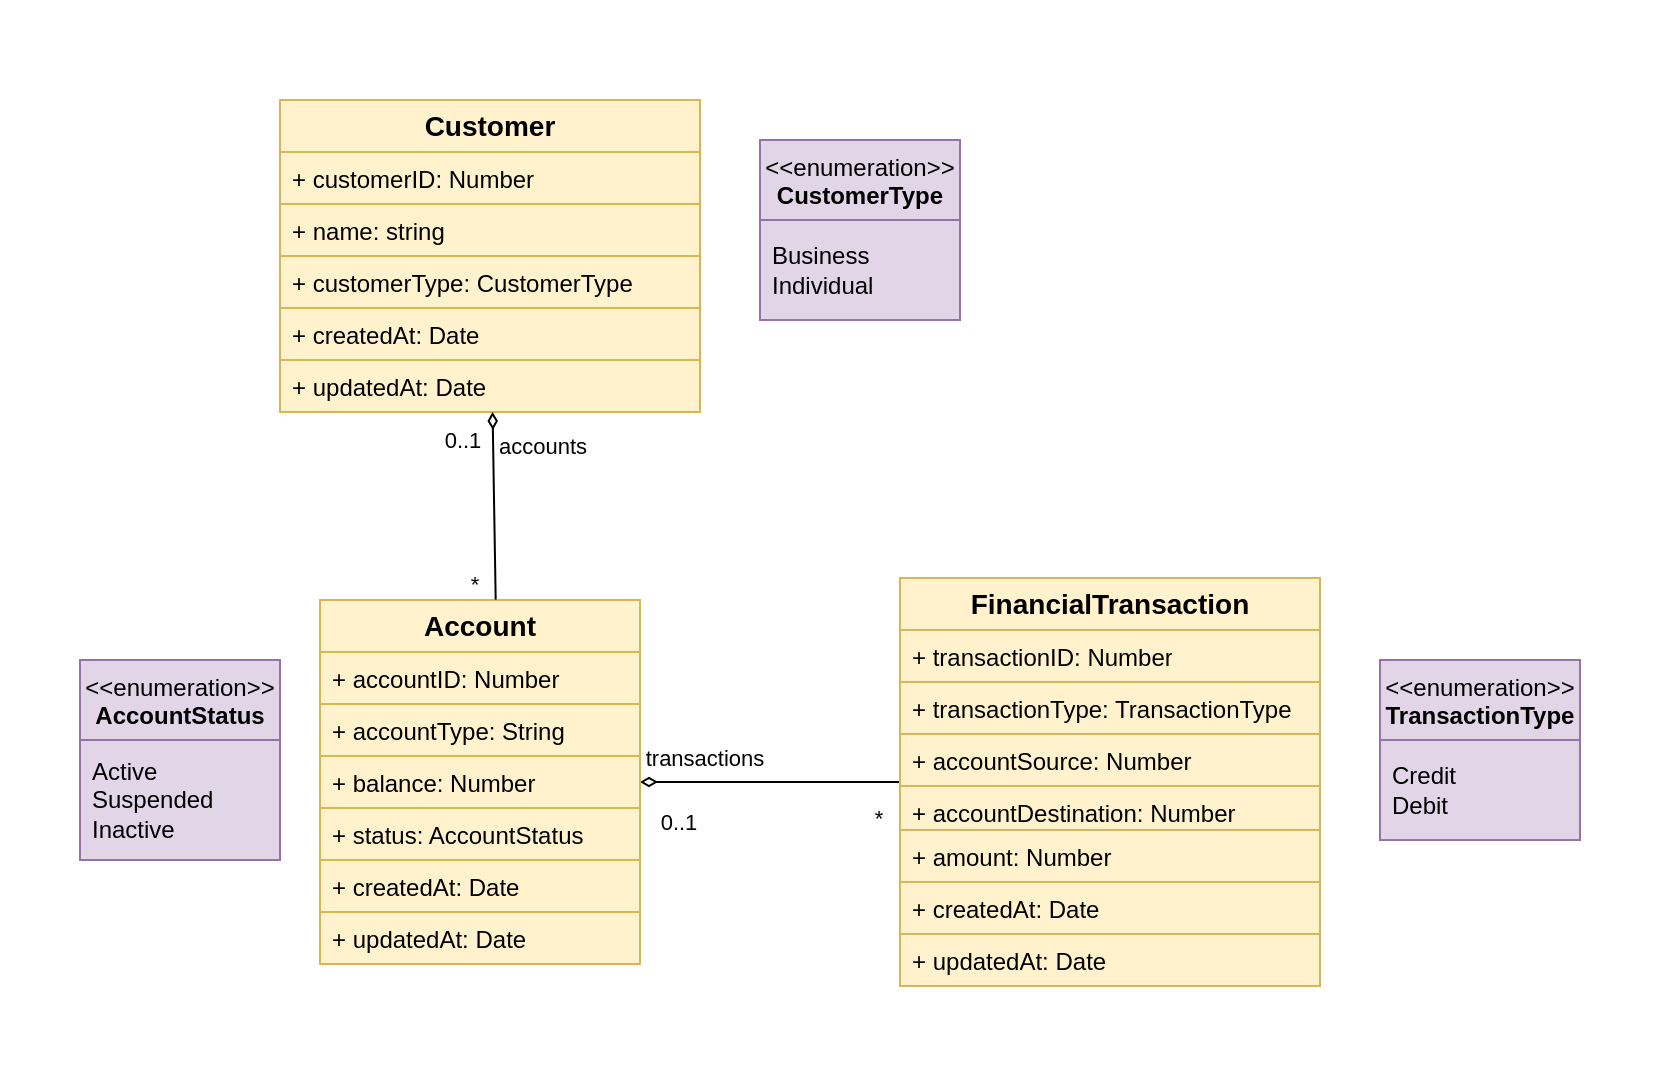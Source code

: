 <mxfile version="24.4.8" type="device">
  <diagram id="IxwTBBVQ0J26kDZkjqDD" name="beapizer-test">
    <mxGraphModel dx="1223" dy="629" grid="1" gridSize="10" guides="1" tooltips="1" connect="1" arrows="1" fold="1" page="1" pageScale="1" pageWidth="1169" pageHeight="827" math="0" shadow="0">
      <root>
        <mxCell id="0" />
        <mxCell id="1" parent="0" />
        <mxCell id="fgsNIFmgVS2cKj3G5Hwi-38" value="" style="rounded=1;whiteSpace=wrap;html=1;fillColor=default;strokeColor=none;" parent="1" vertex="1">
          <mxGeometry x="10" y="10" width="830" height="540" as="geometry" />
        </mxCell>
        <mxCell id="fgsNIFmgVS2cKj3G5Hwi-4" value="Customer" style="swimlane;fontStyle=1;childLayout=stackLayout;horizontal=1;startSize=26;fillColor=#fff2cc;horizontalStack=0;resizeParent=1;resizeParentMax=0;resizeLast=0;collapsible=1;marginBottom=0;whiteSpace=wrap;html=1;strokeColor=#d6b656;fontSize=14;" parent="1" vertex="1">
          <mxGeometry x="150" y="60" width="210" height="156" as="geometry" />
        </mxCell>
        <mxCell id="fgsNIFmgVS2cKj3G5Hwi-5" value="+ customerID: Number" style="text;strokeColor=#d6b656;fillColor=#fff2cc;align=left;verticalAlign=top;spacingLeft=4;spacingRight=4;overflow=hidden;rotatable=0;points=[[0,0.5],[1,0.5]];portConstraint=eastwest;whiteSpace=wrap;html=1;" parent="fgsNIFmgVS2cKj3G5Hwi-4" vertex="1">
          <mxGeometry y="26" width="210" height="26" as="geometry" />
        </mxCell>
        <mxCell id="fgsNIFmgVS2cKj3G5Hwi-6" value="+ name: string" style="text;strokeColor=#d6b656;fillColor=#fff2cc;align=left;verticalAlign=top;spacingLeft=4;spacingRight=4;overflow=hidden;rotatable=0;points=[[0,0.5],[1,0.5]];portConstraint=eastwest;whiteSpace=wrap;html=1;" parent="fgsNIFmgVS2cKj3G5Hwi-4" vertex="1">
          <mxGeometry y="52" width="210" height="26" as="geometry" />
        </mxCell>
        <mxCell id="1JP31DHc4i8i_KxSjtHE-9" value="+ customerType: CustomerType" style="text;strokeColor=#d6b656;fillColor=#fff2cc;align=left;verticalAlign=top;spacingLeft=4;spacingRight=4;overflow=hidden;rotatable=0;points=[[0,0.5],[1,0.5]];portConstraint=eastwest;whiteSpace=wrap;html=1;" parent="fgsNIFmgVS2cKj3G5Hwi-4" vertex="1">
          <mxGeometry y="78" width="210" height="26" as="geometry" />
        </mxCell>
        <mxCell id="1JP31DHc4i8i_KxSjtHE-10" value="+ createdAt: Date" style="text;strokeColor=#d6b656;fillColor=#fff2cc;align=left;verticalAlign=top;spacingLeft=4;spacingRight=4;overflow=hidden;rotatable=0;points=[[0,0.5],[1,0.5]];portConstraint=eastwest;whiteSpace=wrap;html=1;" parent="fgsNIFmgVS2cKj3G5Hwi-4" vertex="1">
          <mxGeometry y="104" width="210" height="26" as="geometry" />
        </mxCell>
        <mxCell id="fgsNIFmgVS2cKj3G5Hwi-7" value="+ updatedAt: Date" style="text;strokeColor=#d6b656;fillColor=#fff2cc;align=left;verticalAlign=top;spacingLeft=4;spacingRight=4;overflow=hidden;rotatable=0;points=[[0,0.5],[1,0.5]];portConstraint=eastwest;whiteSpace=wrap;html=1;" parent="fgsNIFmgVS2cKj3G5Hwi-4" vertex="1">
          <mxGeometry y="130" width="210" height="26" as="geometry" />
        </mxCell>
        <mxCell id="fgsNIFmgVS2cKj3G5Hwi-23" style="edgeStyle=orthogonalEdgeStyle;rounded=0;orthogonalLoop=1;jettySize=auto;html=1;endArrow=none;endFill=0;startArrow=diamondThin;startFill=0;" parent="1" source="fgsNIFmgVS2cKj3G5Hwi-8" target="fgsNIFmgVS2cKj3G5Hwi-12" edge="1">
          <mxGeometry relative="1" as="geometry" />
        </mxCell>
        <mxCell id="fgsNIFmgVS2cKj3G5Hwi-30" value="0..1" style="edgeLabel;html=1;align=center;verticalAlign=middle;resizable=0;points=[];" parent="fgsNIFmgVS2cKj3G5Hwi-23" vertex="1" connectable="0">
          <mxGeometry x="-0.706" y="-1" relative="1" as="geometry">
            <mxPoint y="19" as="offset" />
          </mxGeometry>
        </mxCell>
        <mxCell id="fgsNIFmgVS2cKj3G5Hwi-31" value="*" style="edgeLabel;html=1;align=center;verticalAlign=middle;resizable=0;points=[];" parent="fgsNIFmgVS2cKj3G5Hwi-23" vertex="1" connectable="0">
          <mxGeometry x="0.778" y="1" relative="1" as="geometry">
            <mxPoint x="3" y="19" as="offset" />
          </mxGeometry>
        </mxCell>
        <mxCell id="fgsNIFmgVS2cKj3G5Hwi-33" value="transactions" style="edgeLabel;html=1;align=center;verticalAlign=middle;resizable=0;points=[];" parent="fgsNIFmgVS2cKj3G5Hwi-23" vertex="1" connectable="0">
          <mxGeometry x="-0.672" y="2" relative="1" as="geometry">
            <mxPoint x="10" y="-10" as="offset" />
          </mxGeometry>
        </mxCell>
        <mxCell id="fgsNIFmgVS2cKj3G5Hwi-8" value="Account" style="swimlane;fontStyle=1;childLayout=stackLayout;horizontal=1;startSize=26;fillColor=#fff2cc;horizontalStack=0;resizeParent=1;resizeParentMax=0;resizeLast=0;collapsible=1;marginBottom=0;whiteSpace=wrap;html=1;strokeColor=#d6b656;fontSize=14;" parent="1" vertex="1">
          <mxGeometry x="170" y="310" width="160" height="182" as="geometry" />
        </mxCell>
        <mxCell id="fgsNIFmgVS2cKj3G5Hwi-9" value="+ accountID: Number" style="text;strokeColor=#d6b656;fillColor=#fff2cc;align=left;verticalAlign=top;spacingLeft=4;spacingRight=4;overflow=hidden;rotatable=0;points=[[0,0.5],[1,0.5]];portConstraint=eastwest;whiteSpace=wrap;html=1;" parent="fgsNIFmgVS2cKj3G5Hwi-8" vertex="1">
          <mxGeometry y="26" width="160" height="26" as="geometry" />
        </mxCell>
        <mxCell id="fgsNIFmgVS2cKj3G5Hwi-10" value="+ accountType: String" style="text;strokeColor=#d6b656;fillColor=#fff2cc;align=left;verticalAlign=top;spacingLeft=4;spacingRight=4;overflow=hidden;rotatable=0;points=[[0,0.5],[1,0.5]];portConstraint=eastwest;whiteSpace=wrap;html=1;" parent="fgsNIFmgVS2cKj3G5Hwi-8" vertex="1">
          <mxGeometry y="52" width="160" height="26" as="geometry" />
        </mxCell>
        <mxCell id="fgsNIFmgVS2cKj3G5Hwi-34" value="+ balance: Number" style="text;strokeColor=#d6b656;fillColor=#fff2cc;align=left;verticalAlign=top;spacingLeft=4;spacingRight=4;overflow=hidden;rotatable=0;points=[[0,0.5],[1,0.5]];portConstraint=eastwest;whiteSpace=wrap;html=1;" parent="fgsNIFmgVS2cKj3G5Hwi-8" vertex="1">
          <mxGeometry y="78" width="160" height="26" as="geometry" />
        </mxCell>
        <mxCell id="fgsNIFmgVS2cKj3G5Hwi-11" value="+ status: AccountStatus" style="text;strokeColor=#d6b656;fillColor=#fff2cc;align=left;verticalAlign=top;spacingLeft=4;spacingRight=4;overflow=hidden;rotatable=0;points=[[0,0.5],[1,0.5]];portConstraint=eastwest;whiteSpace=wrap;html=1;" parent="fgsNIFmgVS2cKj3G5Hwi-8" vertex="1">
          <mxGeometry y="104" width="160" height="26" as="geometry" />
        </mxCell>
        <mxCell id="1JP31DHc4i8i_KxSjtHE-8" value="+ createdAt: Date" style="text;strokeColor=#d6b656;fillColor=#fff2cc;align=left;verticalAlign=top;spacingLeft=4;spacingRight=4;overflow=hidden;rotatable=0;points=[[0,0.5],[1,0.5]];portConstraint=eastwest;whiteSpace=wrap;html=1;" parent="fgsNIFmgVS2cKj3G5Hwi-8" vertex="1">
          <mxGeometry y="130" width="160" height="26" as="geometry" />
        </mxCell>
        <mxCell id="1JP31DHc4i8i_KxSjtHE-1" value="+ updatedAt: Date" style="text;strokeColor=#d6b656;fillColor=#fff2cc;align=left;verticalAlign=top;spacingLeft=4;spacingRight=4;overflow=hidden;rotatable=0;points=[[0,0.5],[1,0.5]];portConstraint=eastwest;whiteSpace=wrap;html=1;" parent="fgsNIFmgVS2cKj3G5Hwi-8" vertex="1">
          <mxGeometry y="156" width="160" height="26" as="geometry" />
        </mxCell>
        <mxCell id="fgsNIFmgVS2cKj3G5Hwi-12" value="FinancialTransaction" style="swimlane;fontStyle=1;childLayout=stackLayout;horizontal=1;startSize=26;fillColor=#fff2cc;horizontalStack=0;resizeParent=1;resizeParentMax=0;resizeLast=0;collapsible=1;marginBottom=0;whiteSpace=wrap;html=1;strokeColor=#d6b656;fontSize=14;" parent="1" vertex="1">
          <mxGeometry x="460" y="299" width="210" height="204" as="geometry" />
        </mxCell>
        <mxCell id="fgsNIFmgVS2cKj3G5Hwi-13" value="+ transactionID: Number" style="text;strokeColor=#d6b656;fillColor=#fff2cc;align=left;verticalAlign=top;spacingLeft=4;spacingRight=4;overflow=hidden;rotatable=0;points=[[0,0.5],[1,0.5]];portConstraint=eastwest;whiteSpace=wrap;html=1;" parent="fgsNIFmgVS2cKj3G5Hwi-12" vertex="1">
          <mxGeometry y="26" width="210" height="26" as="geometry" />
        </mxCell>
        <mxCell id="fgsNIFmgVS2cKj3G5Hwi-14" value="+ transactionType: TransactionType" style="text;strokeColor=#d6b656;fillColor=#fff2cc;align=left;verticalAlign=top;spacingLeft=4;spacingRight=4;overflow=hidden;rotatable=0;points=[[0,0.5],[1,0.5]];portConstraint=eastwest;whiteSpace=wrap;html=1;" parent="fgsNIFmgVS2cKj3G5Hwi-12" vertex="1">
          <mxGeometry y="52" width="210" height="26" as="geometry" />
        </mxCell>
        <mxCell id="fgsNIFmgVS2cKj3G5Hwi-19" value="+ accountSource: Number" style="text;strokeColor=#d6b656;fillColor=#fff2cc;align=left;verticalAlign=top;spacingLeft=4;spacingRight=4;overflow=hidden;rotatable=0;points=[[0,0.5],[1,0.5]];portConstraint=eastwest;whiteSpace=wrap;html=1;" parent="fgsNIFmgVS2cKj3G5Hwi-12" vertex="1">
          <mxGeometry y="78" width="210" height="26" as="geometry" />
        </mxCell>
        <mxCell id="fgsNIFmgVS2cKj3G5Hwi-18" value="+ accountDestination: Number" style="text;strokeColor=#d6b656;fillColor=#fff2cc;align=left;verticalAlign=top;spacingLeft=4;spacingRight=4;overflow=hidden;rotatable=0;points=[[0,0.5],[1,0.5]];portConstraint=eastwest;whiteSpace=wrap;html=1;" parent="fgsNIFmgVS2cKj3G5Hwi-12" vertex="1">
          <mxGeometry y="104" width="210" height="22" as="geometry" />
        </mxCell>
        <mxCell id="1JP31DHc4i8i_KxSjtHE-11" value="+ amount: Number" style="text;strokeColor=#d6b656;fillColor=#fff2cc;align=left;verticalAlign=top;spacingLeft=4;spacingRight=4;overflow=hidden;rotatable=0;points=[[0,0.5],[1,0.5]];portConstraint=eastwest;whiteSpace=wrap;html=1;" parent="fgsNIFmgVS2cKj3G5Hwi-12" vertex="1">
          <mxGeometry y="126" width="210" height="26" as="geometry" />
        </mxCell>
        <mxCell id="1JP31DHc4i8i_KxSjtHE-12" value="+ createdAt: Date" style="text;strokeColor=#d6b656;fillColor=#fff2cc;align=left;verticalAlign=top;spacingLeft=4;spacingRight=4;overflow=hidden;rotatable=0;points=[[0,0.5],[1,0.5]];portConstraint=eastwest;whiteSpace=wrap;html=1;" parent="fgsNIFmgVS2cKj3G5Hwi-12" vertex="1">
          <mxGeometry y="152" width="210" height="26" as="geometry" />
        </mxCell>
        <mxCell id="fgsNIFmgVS2cKj3G5Hwi-15" value="+ updatedAt: Date" style="text;strokeColor=#d6b656;fillColor=#fff2cc;align=left;verticalAlign=top;spacingLeft=4;spacingRight=4;overflow=hidden;rotatable=0;points=[[0,0.5],[1,0.5]];portConstraint=eastwest;whiteSpace=wrap;html=1;" parent="fgsNIFmgVS2cKj3G5Hwi-12" vertex="1">
          <mxGeometry y="178" width="210" height="26" as="geometry" />
        </mxCell>
        <mxCell id="fgsNIFmgVS2cKj3G5Hwi-16" value="&amp;lt;&amp;lt;enumeration&amp;gt;&amp;gt;&lt;br&gt;&lt;b&gt;TransactionType&lt;/b&gt;" style="swimlane;fontStyle=0;align=center;verticalAlign=top;childLayout=stackLayout;horizontal=1;startSize=40;horizontalStack=0;resizeParent=1;resizeParentMax=0;resizeLast=0;collapsible=0;marginBottom=0;html=1;whiteSpace=wrap;fillColor=#e1d5e7;strokeColor=#9673a6;" parent="1" vertex="1">
          <mxGeometry x="700" y="340" width="100" height="90" as="geometry" />
        </mxCell>
        <mxCell id="fgsNIFmgVS2cKj3G5Hwi-26" value="Credit&lt;br&gt;Debit" style="text;html=1;strokeColor=#9673a6;fillColor=#e1d5e7;align=left;verticalAlign=middle;spacingLeft=4;spacingRight=4;overflow=hidden;rotatable=0;points=[[0,0.5],[1,0.5]];portConstraint=eastwest;whiteSpace=wrap;" parent="fgsNIFmgVS2cKj3G5Hwi-16" vertex="1">
          <mxGeometry y="40" width="100" height="50" as="geometry" />
        </mxCell>
        <mxCell id="fgsNIFmgVS2cKj3G5Hwi-20" value="&amp;lt;&amp;lt;enumeration&amp;gt;&amp;gt;&lt;br&gt;&lt;b&gt;CustomerType&lt;/b&gt;" style="swimlane;fontStyle=0;align=center;verticalAlign=top;childLayout=stackLayout;horizontal=1;startSize=40;horizontalStack=0;resizeParent=1;resizeParentMax=0;resizeLast=0;collapsible=0;marginBottom=0;html=1;whiteSpace=wrap;fillColor=#e1d5e7;strokeColor=#9673a6;" parent="1" vertex="1">
          <mxGeometry x="390" y="80" width="100" height="90" as="geometry" />
        </mxCell>
        <mxCell id="fgsNIFmgVS2cKj3G5Hwi-27" value="Business&lt;br&gt;Individual" style="text;html=1;strokeColor=#9673a6;fillColor=#e1d5e7;align=left;verticalAlign=middle;spacingLeft=4;spacingRight=4;overflow=hidden;rotatable=0;points=[[0,0.5],[1,0.5]];portConstraint=eastwest;whiteSpace=wrap;" parent="fgsNIFmgVS2cKj3G5Hwi-20" vertex="1">
          <mxGeometry y="40" width="100" height="50" as="geometry" />
        </mxCell>
        <mxCell id="fgsNIFmgVS2cKj3G5Hwi-22" style="rounded=0;orthogonalLoop=1;jettySize=auto;html=1;entryX=0.549;entryY=-0.001;entryDx=0;entryDy=0;entryPerimeter=0;endArrow=none;endFill=0;startArrow=diamondThin;startFill=0;" parent="1" source="fgsNIFmgVS2cKj3G5Hwi-4" target="fgsNIFmgVS2cKj3G5Hwi-8" edge="1">
          <mxGeometry relative="1" as="geometry" />
        </mxCell>
        <mxCell id="fgsNIFmgVS2cKj3G5Hwi-28" value="0..1" style="edgeLabel;html=1;align=center;verticalAlign=middle;resizable=0;points=[];" parent="fgsNIFmgVS2cKj3G5Hwi-22" vertex="1" connectable="0">
          <mxGeometry x="-0.702" y="-1" relative="1" as="geometry">
            <mxPoint x="-15" as="offset" />
          </mxGeometry>
        </mxCell>
        <mxCell id="fgsNIFmgVS2cKj3G5Hwi-29" value="*" style="edgeLabel;html=1;align=center;verticalAlign=middle;resizable=0;points=[];" parent="fgsNIFmgVS2cKj3G5Hwi-22" vertex="1" connectable="0">
          <mxGeometry x="0.695" relative="1" as="geometry">
            <mxPoint x="-11" y="6" as="offset" />
          </mxGeometry>
        </mxCell>
        <mxCell id="fgsNIFmgVS2cKj3G5Hwi-32" value="accounts" style="edgeLabel;html=1;align=center;verticalAlign=middle;resizable=0;points=[];" parent="fgsNIFmgVS2cKj3G5Hwi-22" vertex="1" connectable="0">
          <mxGeometry x="-0.646" y="-1" relative="1" as="geometry">
            <mxPoint x="25" as="offset" />
          </mxGeometry>
        </mxCell>
        <mxCell id="fgsNIFmgVS2cKj3G5Hwi-35" value="&amp;lt;&amp;lt;enumeration&amp;gt;&amp;gt;&lt;br&gt;&lt;b&gt;AccountStatus&lt;/b&gt;" style="swimlane;fontStyle=0;align=center;verticalAlign=top;childLayout=stackLayout;horizontal=1;startSize=40;horizontalStack=0;resizeParent=1;resizeParentMax=0;resizeLast=0;collapsible=0;marginBottom=0;html=1;whiteSpace=wrap;fillColor=#e1d5e7;strokeColor=#9673a6;" parent="1" vertex="1">
          <mxGeometry x="50" y="340" width="100" height="100" as="geometry" />
        </mxCell>
        <mxCell id="fgsNIFmgVS2cKj3G5Hwi-36" value="Active&lt;br&gt;Suspended&lt;br&gt;Inactive" style="text;html=1;strokeColor=#9673a6;fillColor=#e1d5e7;align=left;verticalAlign=middle;spacingLeft=4;spacingRight=4;overflow=hidden;rotatable=0;points=[[0,0.5],[1,0.5]];portConstraint=eastwest;whiteSpace=wrap;" parent="fgsNIFmgVS2cKj3G5Hwi-35" vertex="1">
          <mxGeometry y="40" width="100" height="60" as="geometry" />
        </mxCell>
      </root>
    </mxGraphModel>
  </diagram>
</mxfile>
